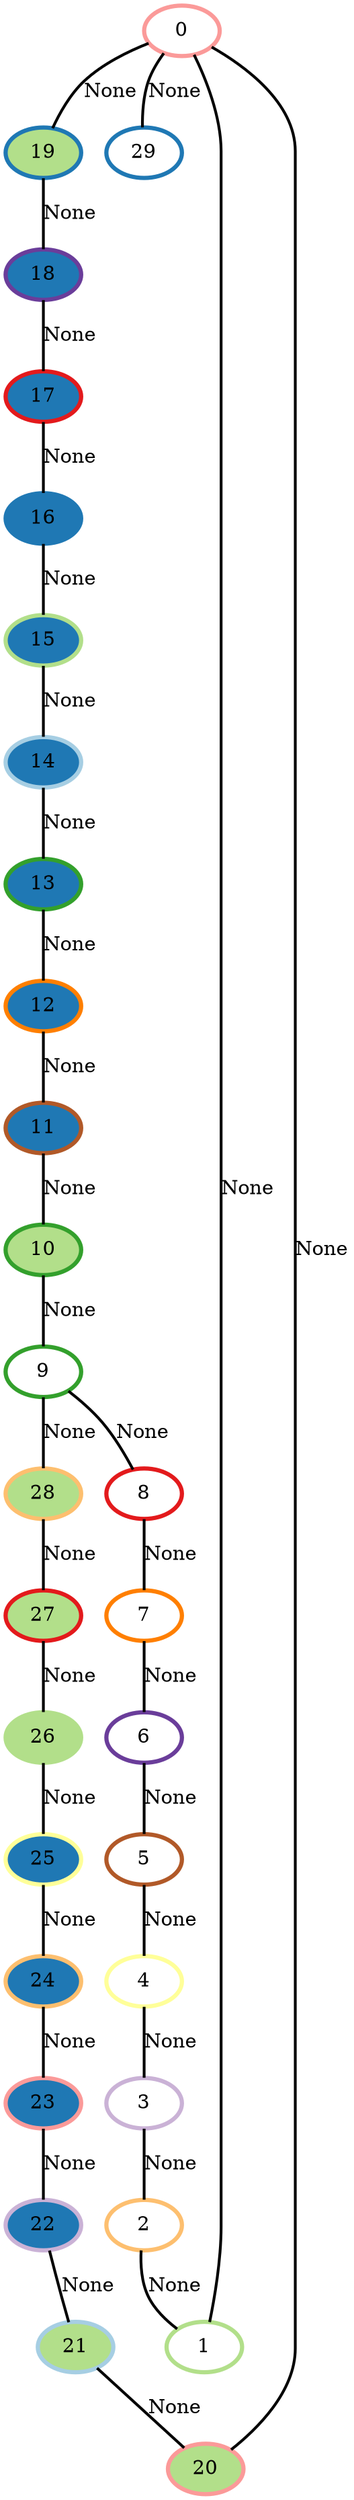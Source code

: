 graph G {
    0 [penwidth=3,label="0",color=5, colorscheme=paired12]
    1 [penwidth=3,label="1",color=3, colorscheme=paired12]
    2 [penwidth=3,label="2",color=7, colorscheme=paired12]
    3 [penwidth=3,label="3",color=9, colorscheme=paired12]
    4 [penwidth=3,label="4",color=11, colorscheme=paired12]
    5 [penwidth=3,label="5",color=12, colorscheme=paired12]
    6 [penwidth=3,label="6",color=10, colorscheme=paired12]
    7 [penwidth=3,label="7",color=8, colorscheme=paired12]
    8 [penwidth=3,label="8",color=6, colorscheme=paired12]
    9 [penwidth=3,label="9",color=4, colorscheme=paired12]
    10 [penwidth=3,label="10",color=4, colorscheme=paired12,style=filled,fillcolor=3]
    11 [penwidth=3,label="11",color=12, colorscheme=paired12,style=filled,fillcolor=2]
    12 [penwidth=3,label="12",color=8, colorscheme=paired12,style=filled,fillcolor=2]
    13 [penwidth=3,label="13",color=4, colorscheme=paired12,style=filled,fillcolor=2]
    14 [penwidth=3,label="14",color=1, colorscheme=paired12,style=filled,fillcolor=2]
    15 [penwidth=3,label="15",color=3, colorscheme=paired12,style=filled,fillcolor=2]
    16 [penwidth=3,label="16",color=2, colorscheme=paired12,style=filled,fillcolor=2]
    17 [penwidth=3,label="17",color=6, colorscheme=paired12,style=filled,fillcolor=2]
    18 [penwidth=3,label="18",color=10, colorscheme=paired12,style=filled,fillcolor=2]
    19 [penwidth=3,label="19",color=2, colorscheme=paired12,style=filled,fillcolor=3]
    20 [penwidth=3,label="20",color=5, colorscheme=paired12,style=filled,fillcolor=3]
    21 [penwidth=3,label="21",color=1, colorscheme=paired12,style=filled,fillcolor=3]
    22 [penwidth=3,label="22",color=9, colorscheme=paired12,style=filled,fillcolor=2]
    23 [penwidth=3,label="23",color=5, colorscheme=paired12,style=filled,fillcolor=2]
    24 [penwidth=3,label="24",color=7, colorscheme=paired12,style=filled,fillcolor=2]
    25 [penwidth=3,label="25",color=11, colorscheme=paired12,style=filled,fillcolor=2]
    26 [penwidth=3,label="26",color=3, colorscheme=paired12,style=filled,fillcolor=3]
    27 [penwidth=3,label="27",color=6, colorscheme=paired12,style=filled,fillcolor=3]
    28 [penwidth=3,label="28",color=7, colorscheme=paired12,style=filled,fillcolor=3]
    29 [penwidth=3,label="29",color=2, colorscheme=paired12]

    1--0 [penwidth=2,label="None"]
    2--1 [penwidth=2,label="None"]
    3--2 [penwidth=2,label="None"]
    4--3 [penwidth=2,label="None"]
    5--4 [penwidth=2,label="None"]
    6--5 [penwidth=2,label="None"]
    7--6 [penwidth=2,label="None"]
    8--7 [penwidth=2,label="None"]
    9--8 [penwidth=2,label="None"]
    10--9 [penwidth=2,label="None"]
    11--10 [penwidth=2,label="None"]
    12--11 [penwidth=2,label="None"]
    13--12 [penwidth=2,label="None"]
    14--13 [penwidth=2,label="None"]
    15--14 [penwidth=2,label="None"]
    16--15 [penwidth=2,label="None"]
    17--16 [penwidth=2,label="None"]
    18--17 [penwidth=2,label="None"]
    19--18 [penwidth=2,label="None"]
    0--19 [penwidth=2,label="None"]
    20--0 [penwidth=2,label="None"]
    21--20 [penwidth=2,label="None"]
    22--21 [penwidth=2,label="None"]
    23--22 [penwidth=2,label="None"]
    24--23 [penwidth=2,label="None"]
    25--24 [penwidth=2,label="None"]
    26--25 [penwidth=2,label="None"]
    27--26 [penwidth=2,label="None"]
    28--27 [penwidth=2,label="None"]
    9--28 [penwidth=2,label="None"]
    0--29 [penwidth=2,label="None"]
}